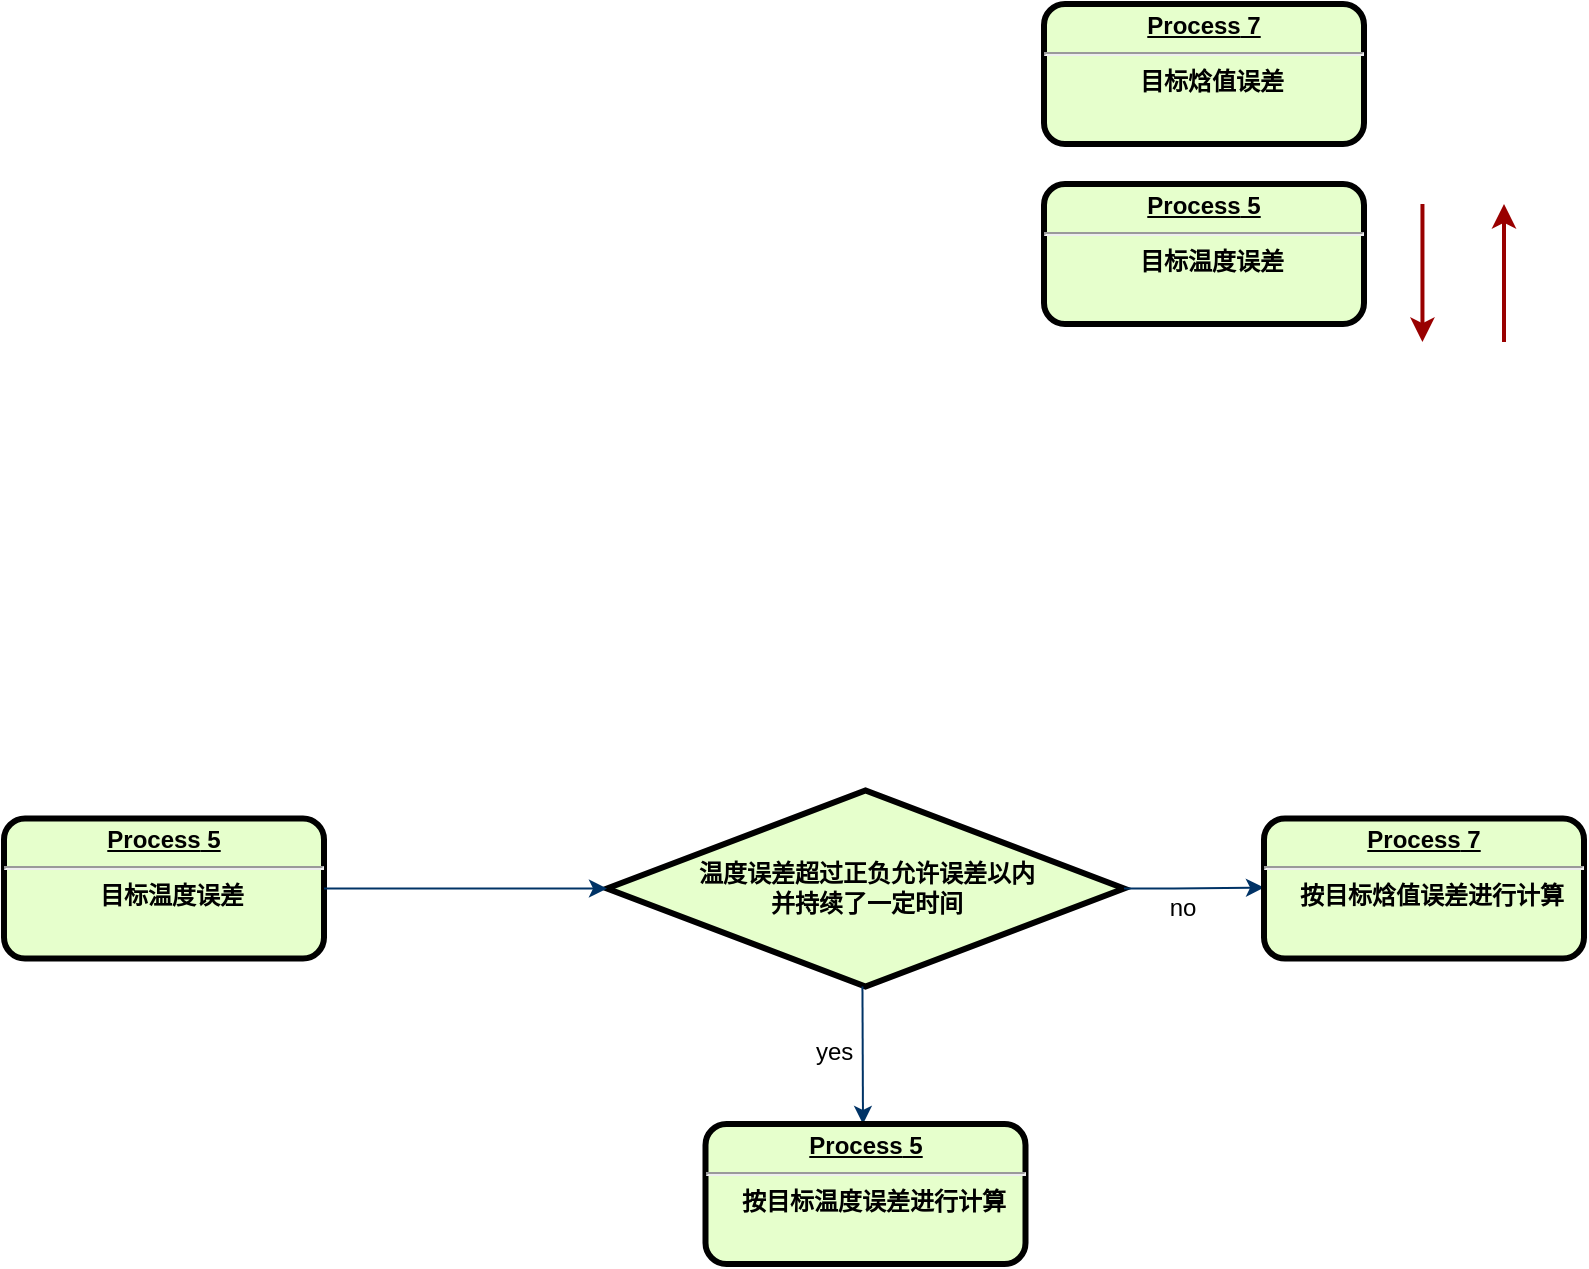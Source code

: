 <mxfile version="22.1.5" type="github">
  <diagram name="Page-1" id="c7558073-3199-34d8-9f00-42111426c3f3">
    <mxGraphModel dx="1427" dy="978" grid="1" gridSize="10" guides="1" tooltips="1" connect="1" arrows="1" fold="1" page="1" pageScale="1" pageWidth="826" pageHeight="1169" background="none" math="0" shadow="0">
      <root>
        <mxCell id="0" />
        <mxCell id="1" parent="0" />
        <mxCell id="9" value="&lt;p style=&quot;margin: 0px; margin-top: 4px; text-align: center; text-decoration: underline;&quot;&gt;&lt;strong&gt;&lt;strong&gt;Process&lt;/strong&gt; 5&lt;br&gt;&lt;/strong&gt;&lt;/p&gt;&lt;hr&gt;&lt;p style=&quot;margin: 0px; margin-left: 8px;&quot;&gt;目标温度误差&lt;/p&gt;" style="verticalAlign=middle;align=center;overflow=fill;fontSize=12;fontFamily=Helvetica;html=1;rounded=1;fontStyle=1;strokeWidth=3;fillColor=#E6FFCC" parent="1" vertex="1">
          <mxGeometry x="10" y="717.25" width="160" height="70" as="geometry" />
        </mxCell>
        <mxCell id="11" value="&lt;p style=&quot;margin: 0px; margin-top: 4px; text-align: center; text-decoration: underline;&quot;&gt;&lt;strong&gt;&lt;strong&gt;Process&lt;/strong&gt; 7&lt;br&gt;&lt;/strong&gt;&lt;/p&gt;&lt;hr&gt;&lt;p style=&quot;margin: 0px; margin-left: 8px;&quot;&gt;目标焓值误差&lt;/p&gt;" style="verticalAlign=middle;align=center;overflow=fill;fontSize=12;fontFamily=Helvetica;html=1;rounded=1;fontStyle=1;strokeWidth=3;fillColor=#E6FFCC" parent="1" vertex="1">
          <mxGeometry x="530" y="310" width="160" height="70" as="geometry" />
        </mxCell>
        <mxCell id="88" value="" style="edgeStyle=elbowEdgeStyle;elbow=horizontal;strokeColor=#990000;strokeWidth=2" parent="1" edge="1">
          <mxGeometry width="100" height="100" relative="1" as="geometry">
            <mxPoint x="719.23" y="410" as="sourcePoint" />
            <mxPoint x="719.23" y="479" as="targetPoint" />
            <Array as="points">
              <mxPoint x="719.23" y="439" />
            </Array>
          </mxGeometry>
        </mxCell>
        <mxCell id="89" value="" style="edgeStyle=elbowEdgeStyle;elbow=horizontal;strokeColor=#990000;strokeWidth=2" parent="1" edge="1">
          <mxGeometry width="100" height="100" relative="1" as="geometry">
            <mxPoint x="760.0" y="479" as="sourcePoint" />
            <mxPoint x="760.0" y="410" as="targetPoint" />
            <Array as="points">
              <mxPoint x="760" y="439" />
            </Array>
          </mxGeometry>
        </mxCell>
        <mxCell id="3L01GeSeouLhzDQ9MQ58-111" value="温度误差超过正负允许误差以内&lt;br&gt;并持续了一定时间" style="shape=mxgraph.flowchart.decision;strokeWidth=3;gradientColor=none;gradientDirection=north;fontStyle=1;html=1;direction=north;fillColor=#E6FFCC;rounded=1;" vertex="1" parent="1">
          <mxGeometry x="311.5" y="703.25" width="258.5" height="98" as="geometry" />
        </mxCell>
        <mxCell id="3L01GeSeouLhzDQ9MQ58-114" style="entryX=0.5;entryY=0;entryPerimeter=0;fontStyle=1;strokeColor=#003366;strokeWidth=1;html=1;rounded=0;exitX=1;exitY=0.5;exitDx=0;exitDy=0;" edge="1" parent="1" source="9" target="3L01GeSeouLhzDQ9MQ58-111">
          <mxGeometry relative="1" as="geometry">
            <mxPoint x="260" y="751.75" as="sourcePoint" />
          </mxGeometry>
        </mxCell>
        <mxCell id="3L01GeSeouLhzDQ9MQ58-115" value="" style="edgeStyle=elbowEdgeStyle;elbow=horizontal;exitX=0.5;exitY=1;exitPerimeter=0;fontStyle=1;strokeColor=#003366;strokeWidth=1;html=1;rounded=0;exitDx=0;exitDy=0;" edge="1" parent="1" source="3L01GeSeouLhzDQ9MQ58-111">
          <mxGeometry x="381" y="28.5" width="100" height="100" as="geometry">
            <mxPoint x="800" y="780.75" as="sourcePoint" />
            <mxPoint x="640" y="751.75" as="targetPoint" />
            <Array as="points">
              <mxPoint x="595" y="733.75" />
            </Array>
          </mxGeometry>
        </mxCell>
        <mxCell id="3L01GeSeouLhzDQ9MQ58-116" value="yes" style="text;fontStyle=0;html=1;strokeColor=none;gradientColor=none;fillColor=none;strokeWidth=2;" vertex="1" parent="1">
          <mxGeometry x="414" y="820" width="40" height="26" as="geometry" />
        </mxCell>
        <mxCell id="3L01GeSeouLhzDQ9MQ58-117" value="" style="edgeStyle=elbowEdgeStyle;elbow=horizontal;fontColor=#001933;fontStyle=1;strokeColor=#003366;strokeWidth=1;html=1;rounded=0;" edge="1" parent="1">
          <mxGeometry width="100" height="100" as="geometry">
            <mxPoint x="439.226" y="801.25" as="sourcePoint" />
            <mxPoint x="440" y="870" as="targetPoint" />
          </mxGeometry>
        </mxCell>
        <mxCell id="3L01GeSeouLhzDQ9MQ58-119" value="no" style="text;fontStyle=0;html=1;strokeColor=none;gradientColor=none;fillColor=none;strokeWidth=2;align=center;" vertex="1" parent="1">
          <mxGeometry x="579" y="748" width="40" height="26" as="geometry" />
        </mxCell>
        <mxCell id="3L01GeSeouLhzDQ9MQ58-163" value="&lt;p style=&quot;margin: 0px; margin-top: 4px; text-align: center; text-decoration: underline;&quot;&gt;&lt;strong&gt;&lt;strong&gt;Process&lt;/strong&gt; 5&lt;br&gt;&lt;/strong&gt;&lt;/p&gt;&lt;hr&gt;&lt;p style=&quot;margin: 0px; margin-left: 8px;&quot;&gt;按目标温度误差进行计算&lt;/p&gt;" style="verticalAlign=middle;align=center;overflow=fill;fontSize=12;fontFamily=Helvetica;html=1;rounded=1;fontStyle=1;strokeWidth=3;fillColor=#E6FFCC" vertex="1" parent="1">
          <mxGeometry x="360.75" y="870" width="160" height="70" as="geometry" />
        </mxCell>
        <mxCell id="3L01GeSeouLhzDQ9MQ58-164" value="&lt;p style=&quot;margin: 0px; margin-top: 4px; text-align: center; text-decoration: underline;&quot;&gt;&lt;strong&gt;&lt;strong&gt;Process&lt;/strong&gt; 7&lt;br&gt;&lt;/strong&gt;&lt;/p&gt;&lt;hr&gt;&lt;p style=&quot;margin: 0px; margin-left: 8px;&quot;&gt;按目标焓值误差进行计算&lt;/p&gt;" style="verticalAlign=middle;align=center;overflow=fill;fontSize=12;fontFamily=Helvetica;html=1;rounded=1;fontStyle=1;strokeWidth=3;fillColor=#E6FFCC" vertex="1" parent="1">
          <mxGeometry x="640" y="717.25" width="160" height="70" as="geometry" />
        </mxCell>
        <mxCell id="3L01GeSeouLhzDQ9MQ58-166" value="&lt;p style=&quot;margin: 0px; margin-top: 4px; text-align: center; text-decoration: underline;&quot;&gt;&lt;strong&gt;&lt;strong&gt;Process&lt;/strong&gt; 5&lt;br&gt;&lt;/strong&gt;&lt;/p&gt;&lt;hr&gt;&lt;p style=&quot;margin: 0px; margin-left: 8px;&quot;&gt;目标温度误差&lt;/p&gt;" style="verticalAlign=middle;align=center;overflow=fill;fontSize=12;fontFamily=Helvetica;html=1;rounded=1;fontStyle=1;strokeWidth=3;fillColor=#E6FFCC" vertex="1" parent="1">
          <mxGeometry x="530" y="400" width="160" height="70" as="geometry" />
        </mxCell>
      </root>
    </mxGraphModel>
  </diagram>
</mxfile>
